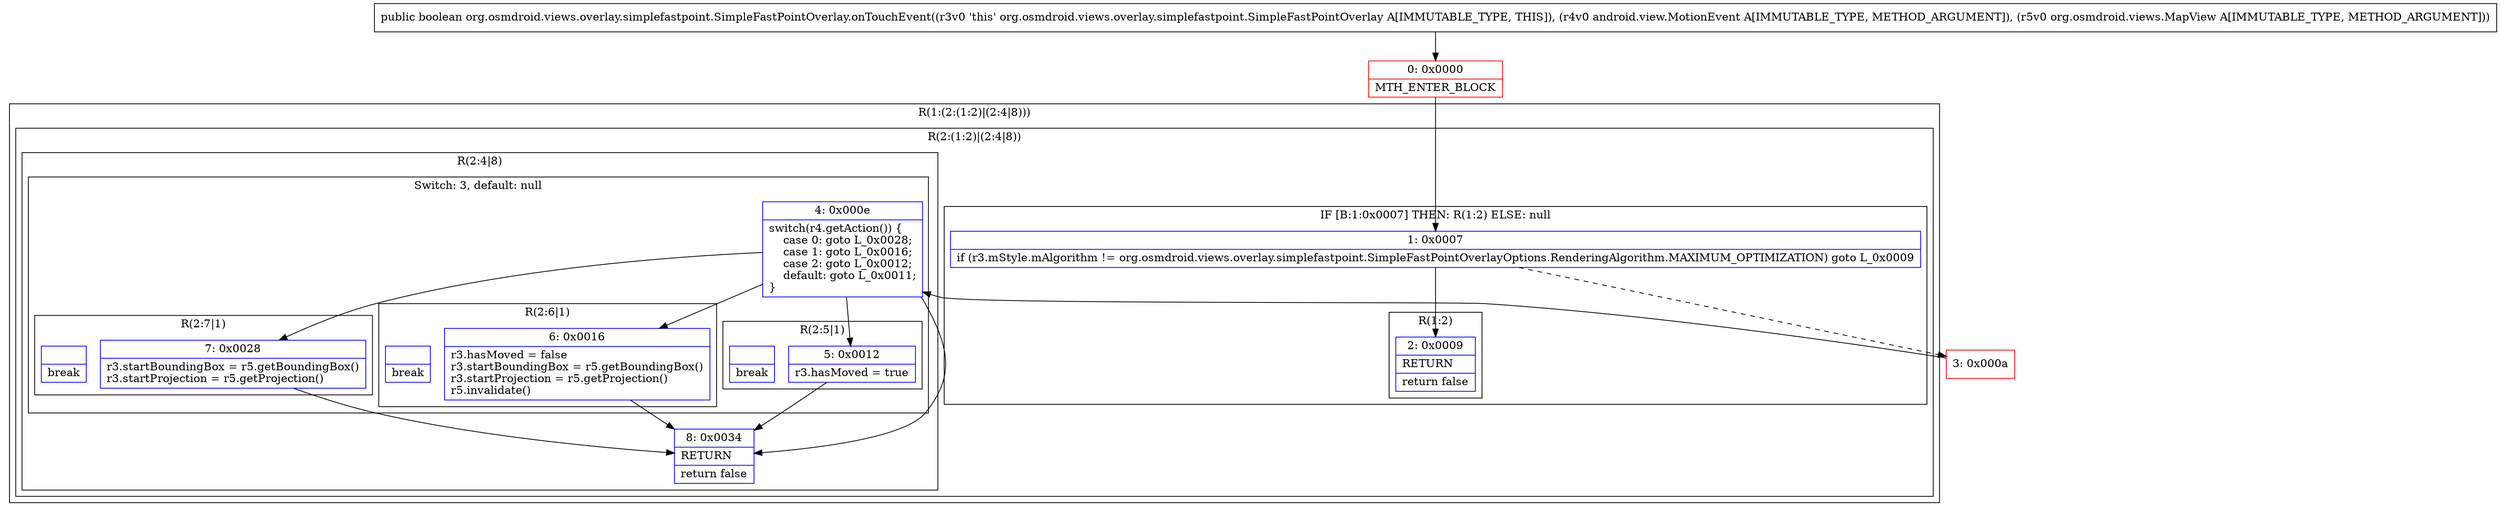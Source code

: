 digraph "CFG fororg.osmdroid.views.overlay.simplefastpoint.SimpleFastPointOverlay.onTouchEvent(Landroid\/view\/MotionEvent;Lorg\/osmdroid\/views\/MapView;)Z" {
subgraph cluster_Region_559521006 {
label = "R(1:(2:(1:2)|(2:4|8)))";
node [shape=record,color=blue];
subgraph cluster_Region_1180579774 {
label = "R(2:(1:2)|(2:4|8))";
node [shape=record,color=blue];
subgraph cluster_IfRegion_977380539 {
label = "IF [B:1:0x0007] THEN: R(1:2) ELSE: null";
node [shape=record,color=blue];
Node_1 [shape=record,label="{1\:\ 0x0007|if (r3.mStyle.mAlgorithm != org.osmdroid.views.overlay.simplefastpoint.SimpleFastPointOverlayOptions.RenderingAlgorithm.MAXIMUM_OPTIMIZATION) goto L_0x0009\l}"];
subgraph cluster_Region_1586628860 {
label = "R(1:2)";
node [shape=record,color=blue];
Node_2 [shape=record,label="{2\:\ 0x0009|RETURN\l|return false\l}"];
}
}
subgraph cluster_Region_859914540 {
label = "R(2:4|8)";
node [shape=record,color=blue];
subgraph cluster_SwitchRegion_76903229 {
label = "Switch: 3, default: null";
node [shape=record,color=blue];
Node_4 [shape=record,label="{4\:\ 0x000e|switch(r4.getAction()) \{\l    case 0: goto L_0x0028;\l    case 1: goto L_0x0016;\l    case 2: goto L_0x0012;\l    default: goto L_0x0011;\l\}\l}"];
subgraph cluster_Region_860257128 {
label = "R(2:7|1)";
node [shape=record,color=blue];
Node_7 [shape=record,label="{7\:\ 0x0028|r3.startBoundingBox = r5.getBoundingBox()\lr3.startProjection = r5.getProjection()\l}"];
Node_InsnContainer_2111651860 [shape=record,label="{|break\l}"];
}
subgraph cluster_Region_1143744162 {
label = "R(2:6|1)";
node [shape=record,color=blue];
Node_6 [shape=record,label="{6\:\ 0x0016|r3.hasMoved = false\lr3.startBoundingBox = r5.getBoundingBox()\lr3.startProjection = r5.getProjection()\lr5.invalidate()\l}"];
Node_InsnContainer_1796188545 [shape=record,label="{|break\l}"];
}
subgraph cluster_Region_1804735155 {
label = "R(2:5|1)";
node [shape=record,color=blue];
Node_5 [shape=record,label="{5\:\ 0x0012|r3.hasMoved = true\l}"];
Node_InsnContainer_2094543413 [shape=record,label="{|break\l}"];
}
}
Node_8 [shape=record,label="{8\:\ 0x0034|RETURN\l|return false\l}"];
}
}
}
Node_0 [shape=record,color=red,label="{0\:\ 0x0000|MTH_ENTER_BLOCK\l}"];
Node_3 [shape=record,color=red,label="{3\:\ 0x000a}"];
MethodNode[shape=record,label="{public boolean org.osmdroid.views.overlay.simplefastpoint.SimpleFastPointOverlay.onTouchEvent((r3v0 'this' org.osmdroid.views.overlay.simplefastpoint.SimpleFastPointOverlay A[IMMUTABLE_TYPE, THIS]), (r4v0 android.view.MotionEvent A[IMMUTABLE_TYPE, METHOD_ARGUMENT]), (r5v0 org.osmdroid.views.MapView A[IMMUTABLE_TYPE, METHOD_ARGUMENT])) }"];
MethodNode -> Node_0;
Node_1 -> Node_2;
Node_1 -> Node_3[style=dashed];
Node_4 -> Node_5;
Node_4 -> Node_6;
Node_4 -> Node_7;
Node_4 -> Node_8;
Node_7 -> Node_8;
Node_6 -> Node_8;
Node_5 -> Node_8;
Node_0 -> Node_1;
Node_3 -> Node_4;
}

